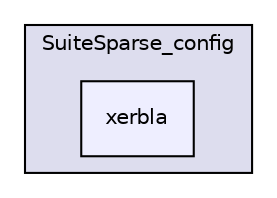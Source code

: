 digraph "libs/SuiteSparse/SuiteSparse_config/xerbla" {
  compound=true
  node [ fontsize="10", fontname="Helvetica"];
  edge [ labelfontsize="10", labelfontname="Helvetica"];
  subgraph clusterdir_9e03afe33296f70fc457943b97b0c871 {
    graph [ bgcolor="#ddddee", pencolor="black", label="SuiteSparse_config" fontname="Helvetica", fontsize="10", URL="dir_9e03afe33296f70fc457943b97b0c871.html"]
  dir_f3ab81383dead5257e84bfb5a554cf82 [shape=box, label="xerbla", style="filled", fillcolor="#eeeeff", pencolor="black", URL="dir_f3ab81383dead5257e84bfb5a554cf82.html"];
  }
}
